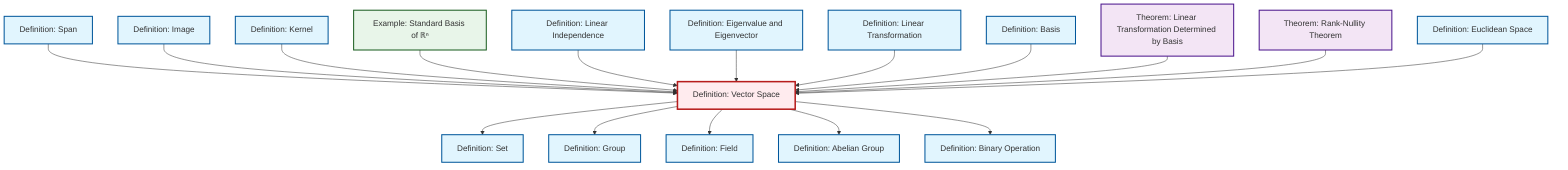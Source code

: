 graph TD
    classDef definition fill:#e1f5fe,stroke:#01579b,stroke-width:2px
    classDef theorem fill:#f3e5f5,stroke:#4a148c,stroke-width:2px
    classDef axiom fill:#fff3e0,stroke:#e65100,stroke-width:2px
    classDef example fill:#e8f5e9,stroke:#1b5e20,stroke-width:2px
    classDef current fill:#ffebee,stroke:#b71c1c,stroke-width:3px
    def-linear-independence["Definition: Linear Independence"]:::definition
    def-field["Definition: Field"]:::definition
    def-abelian-group["Definition: Abelian Group"]:::definition
    def-image["Definition: Image"]:::definition
    def-set["Definition: Set"]:::definition
    def-eigenvalue-eigenvector["Definition: Eigenvalue and Eigenvector"]:::definition
    def-linear-transformation["Definition: Linear Transformation"]:::definition
    thm-linear-transformation-basis["Theorem: Linear Transformation Determined by Basis"]:::theorem
    def-vector-space["Definition: Vector Space"]:::definition
    def-euclidean-space["Definition: Euclidean Space"]:::definition
    def-kernel["Definition: Kernel"]:::definition
    def-basis["Definition: Basis"]:::definition
    ex-standard-basis-rn["Example: Standard Basis of ℝⁿ"]:::example
    def-span["Definition: Span"]:::definition
    thm-rank-nullity["Theorem: Rank-Nullity Theorem"]:::theorem
    def-group["Definition: Group"]:::definition
    def-binary-operation["Definition: Binary Operation"]:::definition
    def-span --> def-vector-space
    def-vector-space --> def-set
    def-image --> def-vector-space
    def-kernel --> def-vector-space
    ex-standard-basis-rn --> def-vector-space
    def-linear-independence --> def-vector-space
    def-eigenvalue-eigenvector --> def-vector-space
    def-linear-transformation --> def-vector-space
    def-vector-space --> def-group
    def-basis --> def-vector-space
    def-vector-space --> def-field
    thm-linear-transformation-basis --> def-vector-space
    thm-rank-nullity --> def-vector-space
    def-euclidean-space --> def-vector-space
    def-vector-space --> def-abelian-group
    def-vector-space --> def-binary-operation
    class def-vector-space current